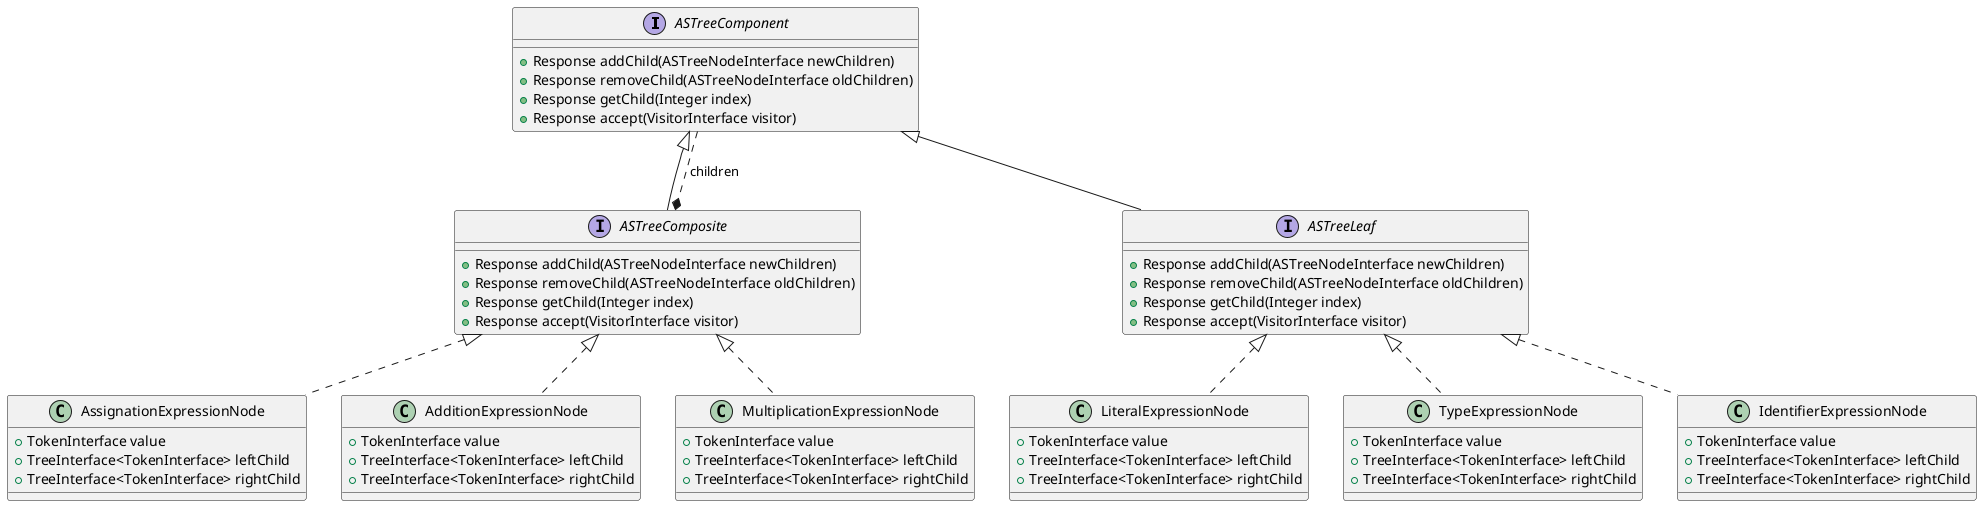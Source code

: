 @startuml
'https://plantuml.com/class-diagram

interface ASTreeComponent{
    + Response addChild(ASTreeNodeInterface newChildren)
    + Response removeChild(ASTreeNodeInterface oldChildren)
    + Response getChild(Integer index)
    + Response accept(VisitorInterface visitor)
}
interface ASTreeComposite extends ASTreeComponent{
    + Response addChild(ASTreeNodeInterface newChildren)
    + Response removeChild(ASTreeNodeInterface oldChildren)
    + Response getChild(Integer index)
    + Response accept(VisitorInterface visitor)
}
interface ASTreeLeaf extends ASTreeComponent{
    + Response addChild(ASTreeNodeInterface newChildren)
    + Response removeChild(ASTreeNodeInterface oldChildren)
    + Response getChild(Integer index)
    + Response accept(VisitorInterface visitor)
}

class AssignationExpressionNode implements ASTreeComposite{
    + TokenInterface value
    + TreeInterface<TokenInterface> leftChild
    + TreeInterface<TokenInterface> rightChild
}
class AdditionExpressionNode implements ASTreeComposite{
    + TokenInterface value
    + TreeInterface<TokenInterface> leftChild
    + TreeInterface<TokenInterface> rightChild
}
class MultiplicationExpressionNode implements ASTreeComposite{
    + TokenInterface value
    + TreeInterface<TokenInterface> leftChild
    + TreeInterface<TokenInterface> rightChild
}

class LiteralExpressionNode implements ASTreeLeaf{
    + TokenInterface value
    + TreeInterface<TokenInterface> leftChild
    + TreeInterface<TokenInterface> rightChild
}
class TypeExpressionNode implements ASTreeLeaf{
    + TokenInterface value
    + TreeInterface<TokenInterface> leftChild
    + TreeInterface<TokenInterface> rightChild
}
class IdentifierExpressionNode implements ASTreeLeaf{
    + TokenInterface value
    + TreeInterface<TokenInterface> leftChild
    + TreeInterface<TokenInterface> rightChild
}

ASTreeComponent ..* ASTreeComposite: children


@enduml